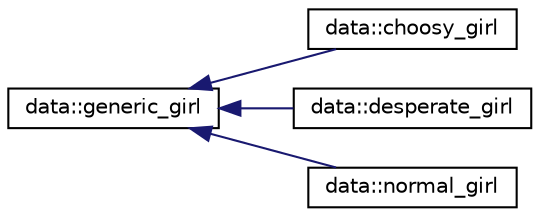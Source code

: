 digraph "Graphical Class Hierarchy"
{
  edge [fontname="Helvetica",fontsize="10",labelfontname="Helvetica",labelfontsize="10"];
  node [fontname="Helvetica",fontsize="10",shape=record];
  rankdir="LR";
  Node0 [label="data::generic_girl",height=0.2,width=0.4,color="black", fillcolor="white", style="filled",URL="$classdata_1_1generic__girl.html",tooltip="Generic Girl class. "];
  Node0 -> Node1 [dir="back",color="midnightblue",fontsize="10",style="solid",fontname="Helvetica"];
  Node1 [label="data::choosy_girl",height=0.2,width=0.4,color="black", fillcolor="white", style="filled",URL="$classdata_1_1choosy__girl.html",tooltip="Choosy Girl class. "];
  Node0 -> Node2 [dir="back",color="midnightblue",fontsize="10",style="solid",fontname="Helvetica"];
  Node2 [label="data::desperate_girl",height=0.2,width=0.4,color="black", fillcolor="white", style="filled",URL="$classdata_1_1desperate__girl.html",tooltip="Desperate Girl class. "];
  Node0 -> Node3 [dir="back",color="midnightblue",fontsize="10",style="solid",fontname="Helvetica"];
  Node3 [label="data::normal_girl",height=0.2,width=0.4,color="black", fillcolor="white", style="filled",URL="$classdata_1_1normal__girl.html",tooltip="Normal Girl class. "];
}

